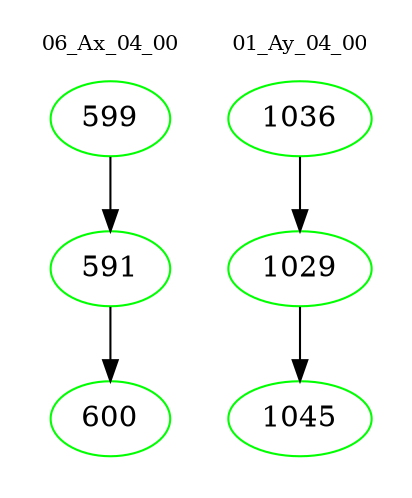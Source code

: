 digraph{
subgraph cluster_0 {
color = white
label = "06_Ax_04_00";
fontsize=10;
T0_599 [label="599", color="green"]
T0_599 -> T0_591 [color="black"]
T0_591 [label="591", color="green"]
T0_591 -> T0_600 [color="black"]
T0_600 [label="600", color="green"]
}
subgraph cluster_1 {
color = white
label = "01_Ay_04_00";
fontsize=10;
T1_1036 [label="1036", color="green"]
T1_1036 -> T1_1029 [color="black"]
T1_1029 [label="1029", color="green"]
T1_1029 -> T1_1045 [color="black"]
T1_1045 [label="1045", color="green"]
}
}
